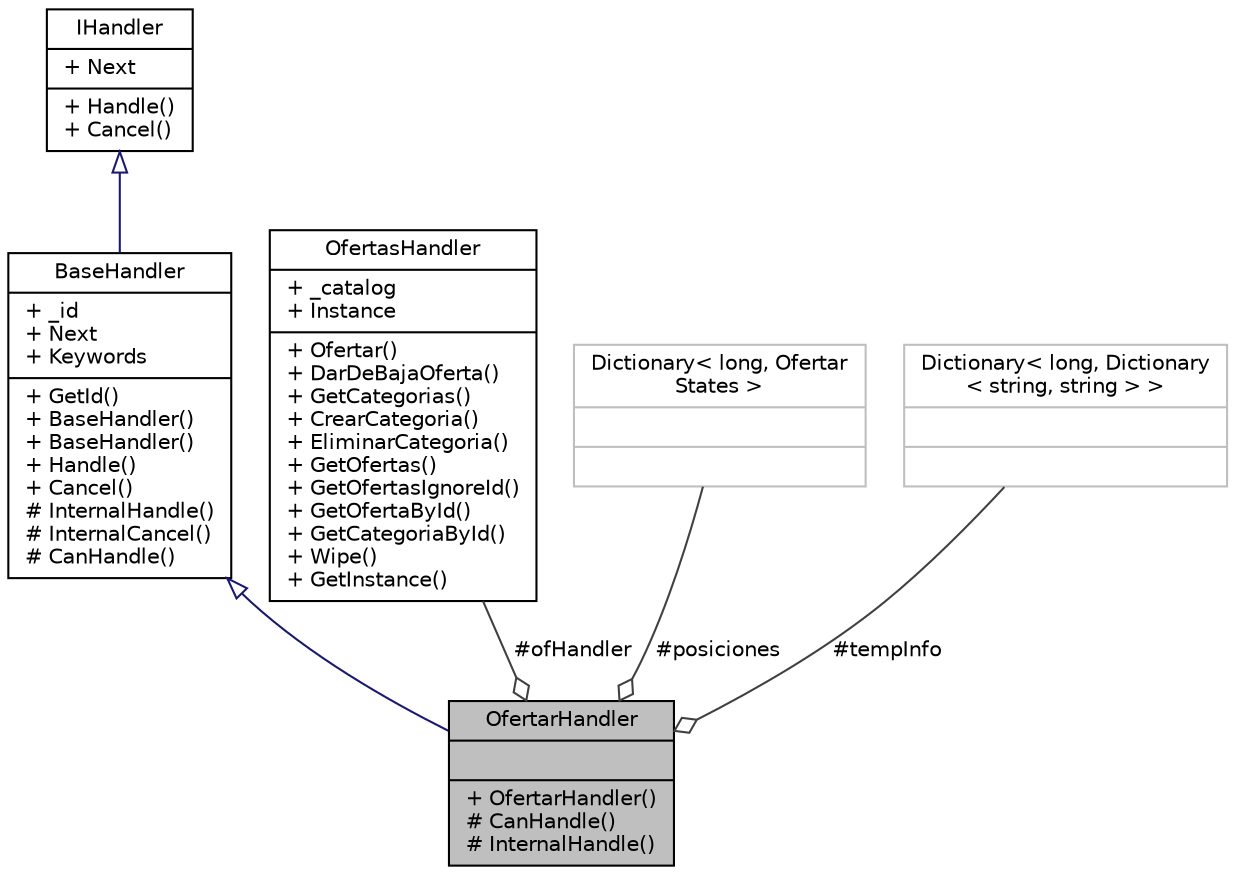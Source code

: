 digraph "OfertarHandler"
{
 // INTERACTIVE_SVG=YES
 // LATEX_PDF_SIZE
  edge [fontname="Helvetica",fontsize="10",labelfontname="Helvetica",labelfontsize="10"];
  node [fontname="Helvetica",fontsize="10",shape=record];
  Node1 [label="{OfertarHandler\n||+ OfertarHandler()\l# CanHandle()\l# InternalHandle()\l}",height=0.2,width=0.4,color="black", fillcolor="grey75", style="filled", fontcolor="black",tooltip="Permite a un Trabajador crear una oferta de servicio, mediante lo cual se le pedirá la categoría en l..."];
  Node2 -> Node1 [dir="back",color="midnightblue",fontsize="10",style="solid",arrowtail="onormal",fontname="Helvetica"];
  Node2 [label="{BaseHandler\n|+ _id\l+ Next\l+ Keywords\l|+ GetId()\l+ BaseHandler()\l+ BaseHandler()\l+ Handle()\l+ Cancel()\l# InternalHandle()\l# InternalCancel()\l# CanHandle()\l}",height=0.2,width=0.4,color="black", fillcolor="white", style="filled",URL="$classBaseHandler.html",tooltip="Clase base para implementar el patrón Chain of Responsibility. En ese patrón se pasa un mensaje a tra..."];
  Node3 -> Node2 [dir="back",color="midnightblue",fontsize="10",style="solid",arrowtail="onormal",fontname="Helvetica"];
  Node3 [label="{IHandler\n|+ Next\l|+ Handle()\l+ Cancel()\l}",height=0.2,width=0.4,color="black", fillcolor="white", style="filled",URL="$interfaceIHandler.html",tooltip="Interfaz para implementar el patrón Chain of Responsibility. En ese patrón se pasa un mensaje a travé..."];
  Node4 -> Node1 [color="grey25",fontsize="10",style="solid",label=" #ofHandler" ,arrowhead="odiamond",fontname="Helvetica"];
  Node4 [label="{OfertasHandler\n|+ _catalog\l+ Instance\l|+ Ofertar()\l+ DarDeBajaOferta()\l+ GetCategorias()\l+ CrearCategoria()\l+ EliminarCategoria()\l+ GetOfertas()\l+ GetOfertasIgnoreId()\l+ GetOfertaById()\l+ GetCategoriaById()\l+ Wipe()\l+ GetInstance()\l}",height=0.2,width=0.4,color="black", fillcolor="white", style="filled",URL="$classOfertasHandler.html",tooltip=" "];
  Node5 -> Node1 [color="grey25",fontsize="10",style="solid",label=" #posiciones" ,arrowhead="odiamond",fontname="Helvetica"];
  Node5 [label="{Dictionary\< long, Ofertar\lStates \>\n||}",height=0.2,width=0.4,color="grey75", fillcolor="white", style="filled",tooltip=" "];
  Node6 -> Node1 [color="grey25",fontsize="10",style="solid",label=" #tempInfo" ,arrowhead="odiamond",fontname="Helvetica"];
  Node6 [label="{Dictionary\< long, Dictionary\l\< string, string \> \>\n||}",height=0.2,width=0.4,color="grey75", fillcolor="white", style="filled",tooltip=" "];
}
